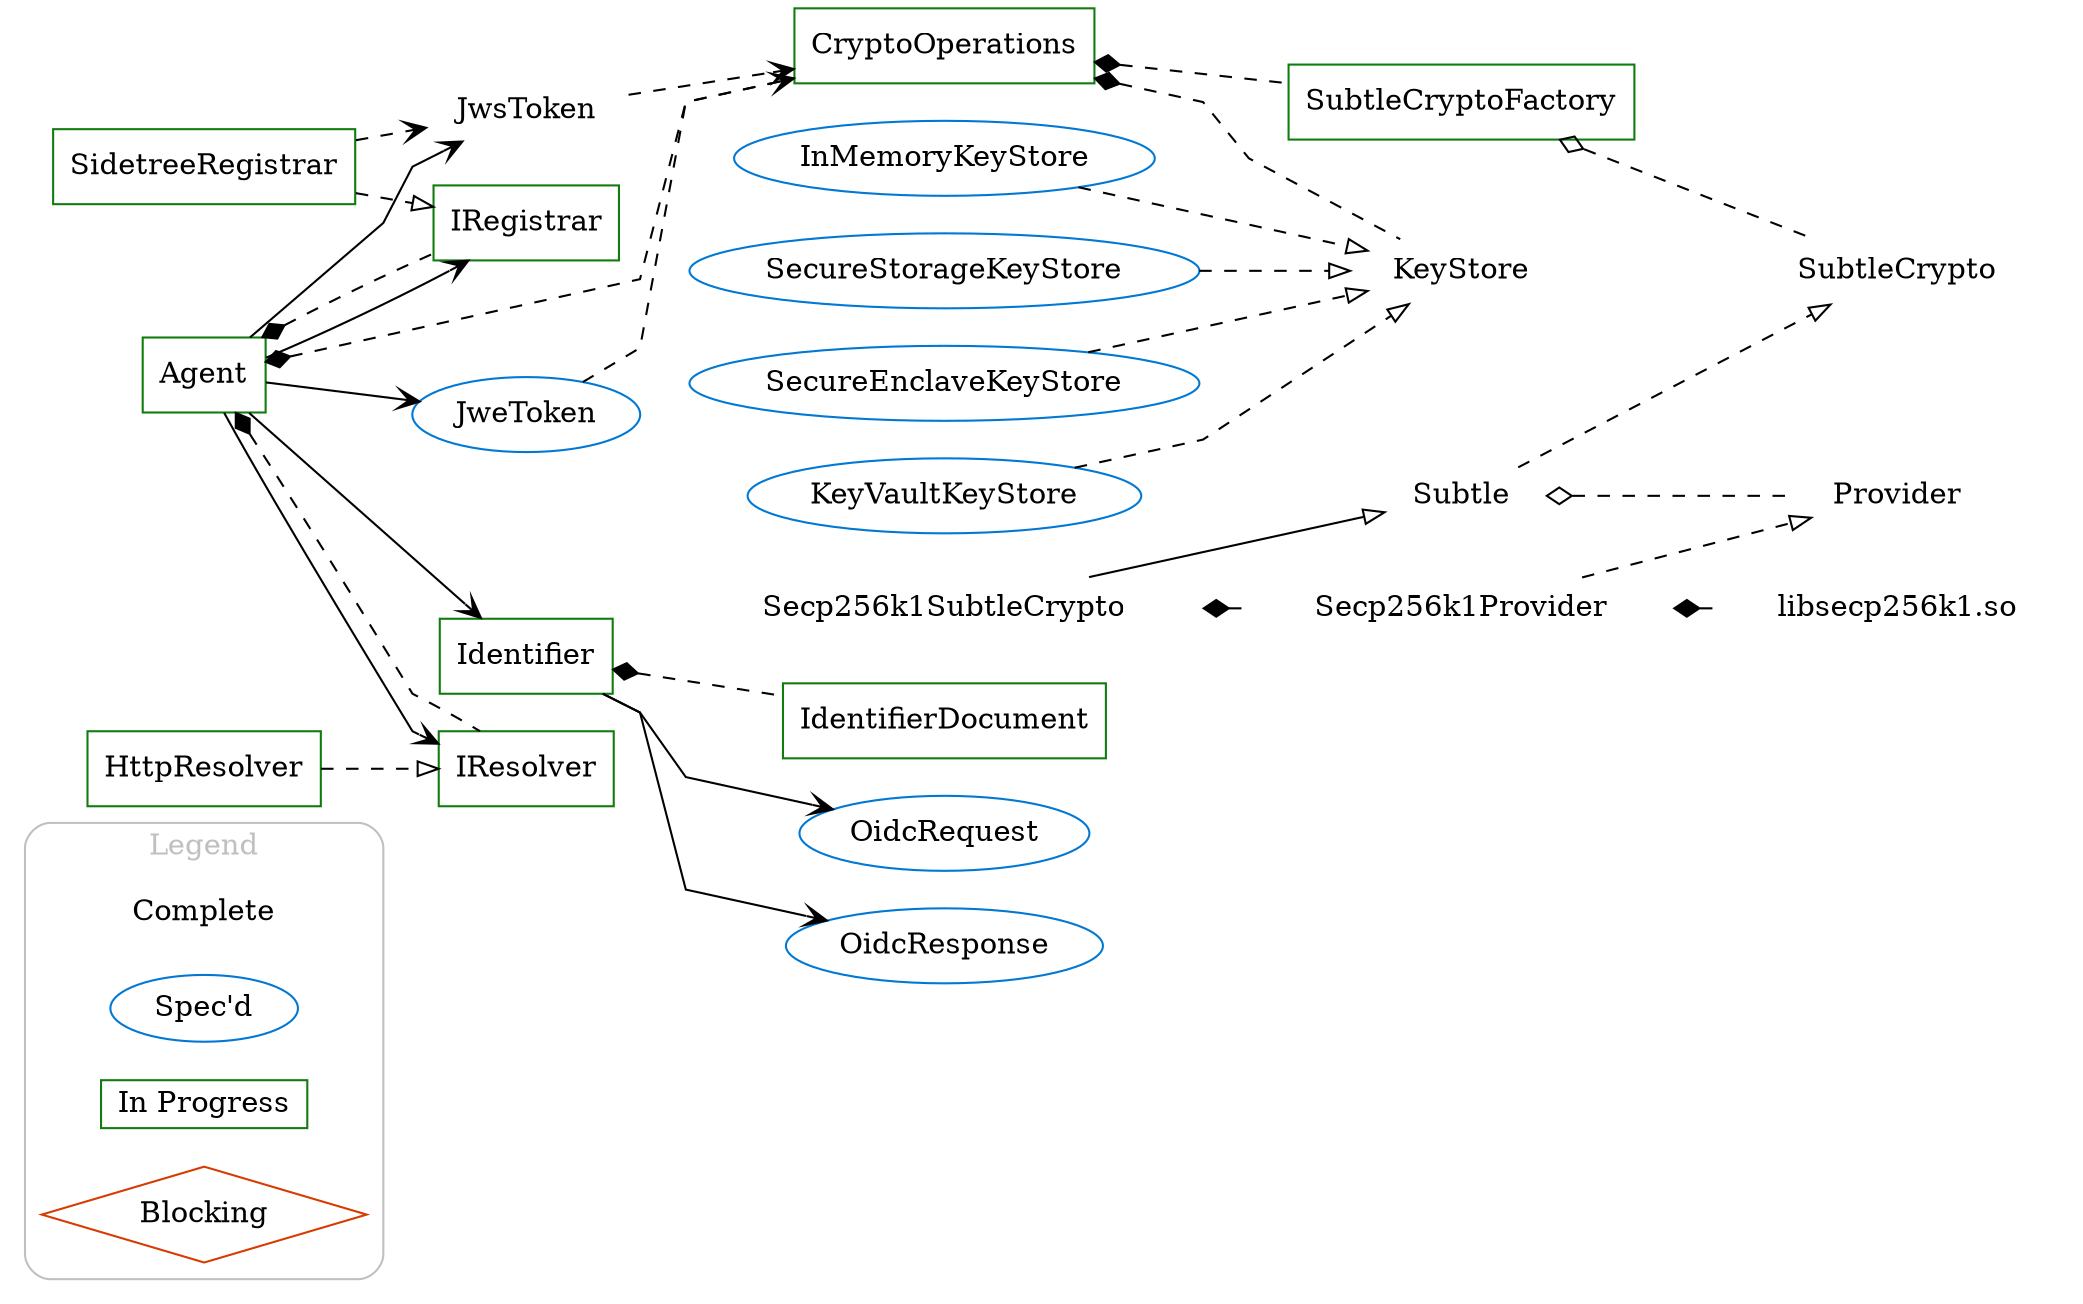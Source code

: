 
digraph architecture {
  layers="public:private"
  // label="Kotlin SDK"
  // layerselect=public
  // splines=ortho	
  splines=polyline
  rankdir=LR
  center=true
  ranksep=0
  layout=dot
  ranksep=0.3

  subgraph clusterLegend {
    ranksep=1
    label="Legend"

    forcelabels=true
    color=gray
    fontcolor="gray"
    style=rounded
    node[height=0.25, layer=all]

    complete[label="Complete", color="none", shape=none]
    speced[label="Spec'd", color="#0078d4", shape=ellipse]
    inProgress[label="In Progress", color="#107c10", shape=box]
    Blocking[label="Blocking", color="#d83b01", shape="diamond"]

  }

  // Complete
  node[color=none, layer=public]

  JwsToken

  SubtleCrypto

  Subtle
  Provider

  libsecp256k1[label="libsecp256k1.so", layer=private]

  KeyStore

  Secp256k1SubtleCrypto
  Secp256k1Provider
  
  // In Progress
  node[color="#107c10", shape=box, layer=public]
  
  Agent
  Identifier
  IdentifierDocument

  IRegistrar
  SidetreeRegistrar
  
  IResolver
  HttpResolver

  CryptoOperations

  SubtleCryptoFactory
  
  // Specified
  node[color="#0078d4", shape=ellipse, layer=public]

  OidcRequest
  OidcResponse

  JweToken

  SecureStorageKeyStore[layer=private]
  SecureEnclaveKeyStore[layer=private]
  KeyVaultKeyStore[layer=private]
  InMemoryKeyStore[layer=private]

  // Blocking
  node[color="#d83b01", shape="diamond", layer=public]

  // Associations
  edge[arrowhead="open"]
  Agent -> Identifier
  Agent -> IRegistrar
  Agent -> IResolver
  Agent -> JweToken
  Agent -> JwsToken
  Identifier -> OidcRequest
  Identifier -> OidcResponse

  // Inheritance
  edge[arrowhead="empty"]
  Secp256k1SubtleCrypto -> Subtle

  // Implementation/Realization
  edge[arrowhead="empty",style="dashed"]
  SidetreeRegistrar -> IRegistrar
  HttpResolver -> IResolver
  Secp256k1Provider -> Provider
  Subtle -> SubtleCrypto
  SecureStorageKeyStore -> KeyStore
  SecureEnclaveKeyStore -> KeyStore
  KeyVaultKeyStore -> KeyStore
  InMemoryKeyStore -> KeyStore

  // Dependency
  edge[arrowhead="open",style="dashed"]
  JwsToken -> CryptoOperations
  JweToken -> CryptoOperations
  SidetreeRegistrar -> JwsToken

  // Aggregations
  edge[dir="back",arrowtail="odiamond"]
  Subtle -> Provider
  SubtleCryptoFactory -> SubtleCrypto

  // Compositions
  edge[dir="back",arrowtail="diamond"]
  Agent -> IRegistrar
  Agent -> IResolver
  Agent -> CryptoOperations
  Identifier -> IdentifierDocument
  CryptoOperations -> SubtleCryptoFactory
  CryptoOperations -> KeyStore
  Secp256k1Provider -> libsecp256k1
  Secp256k1SubtleCrypto -> Secp256k1Provider
}